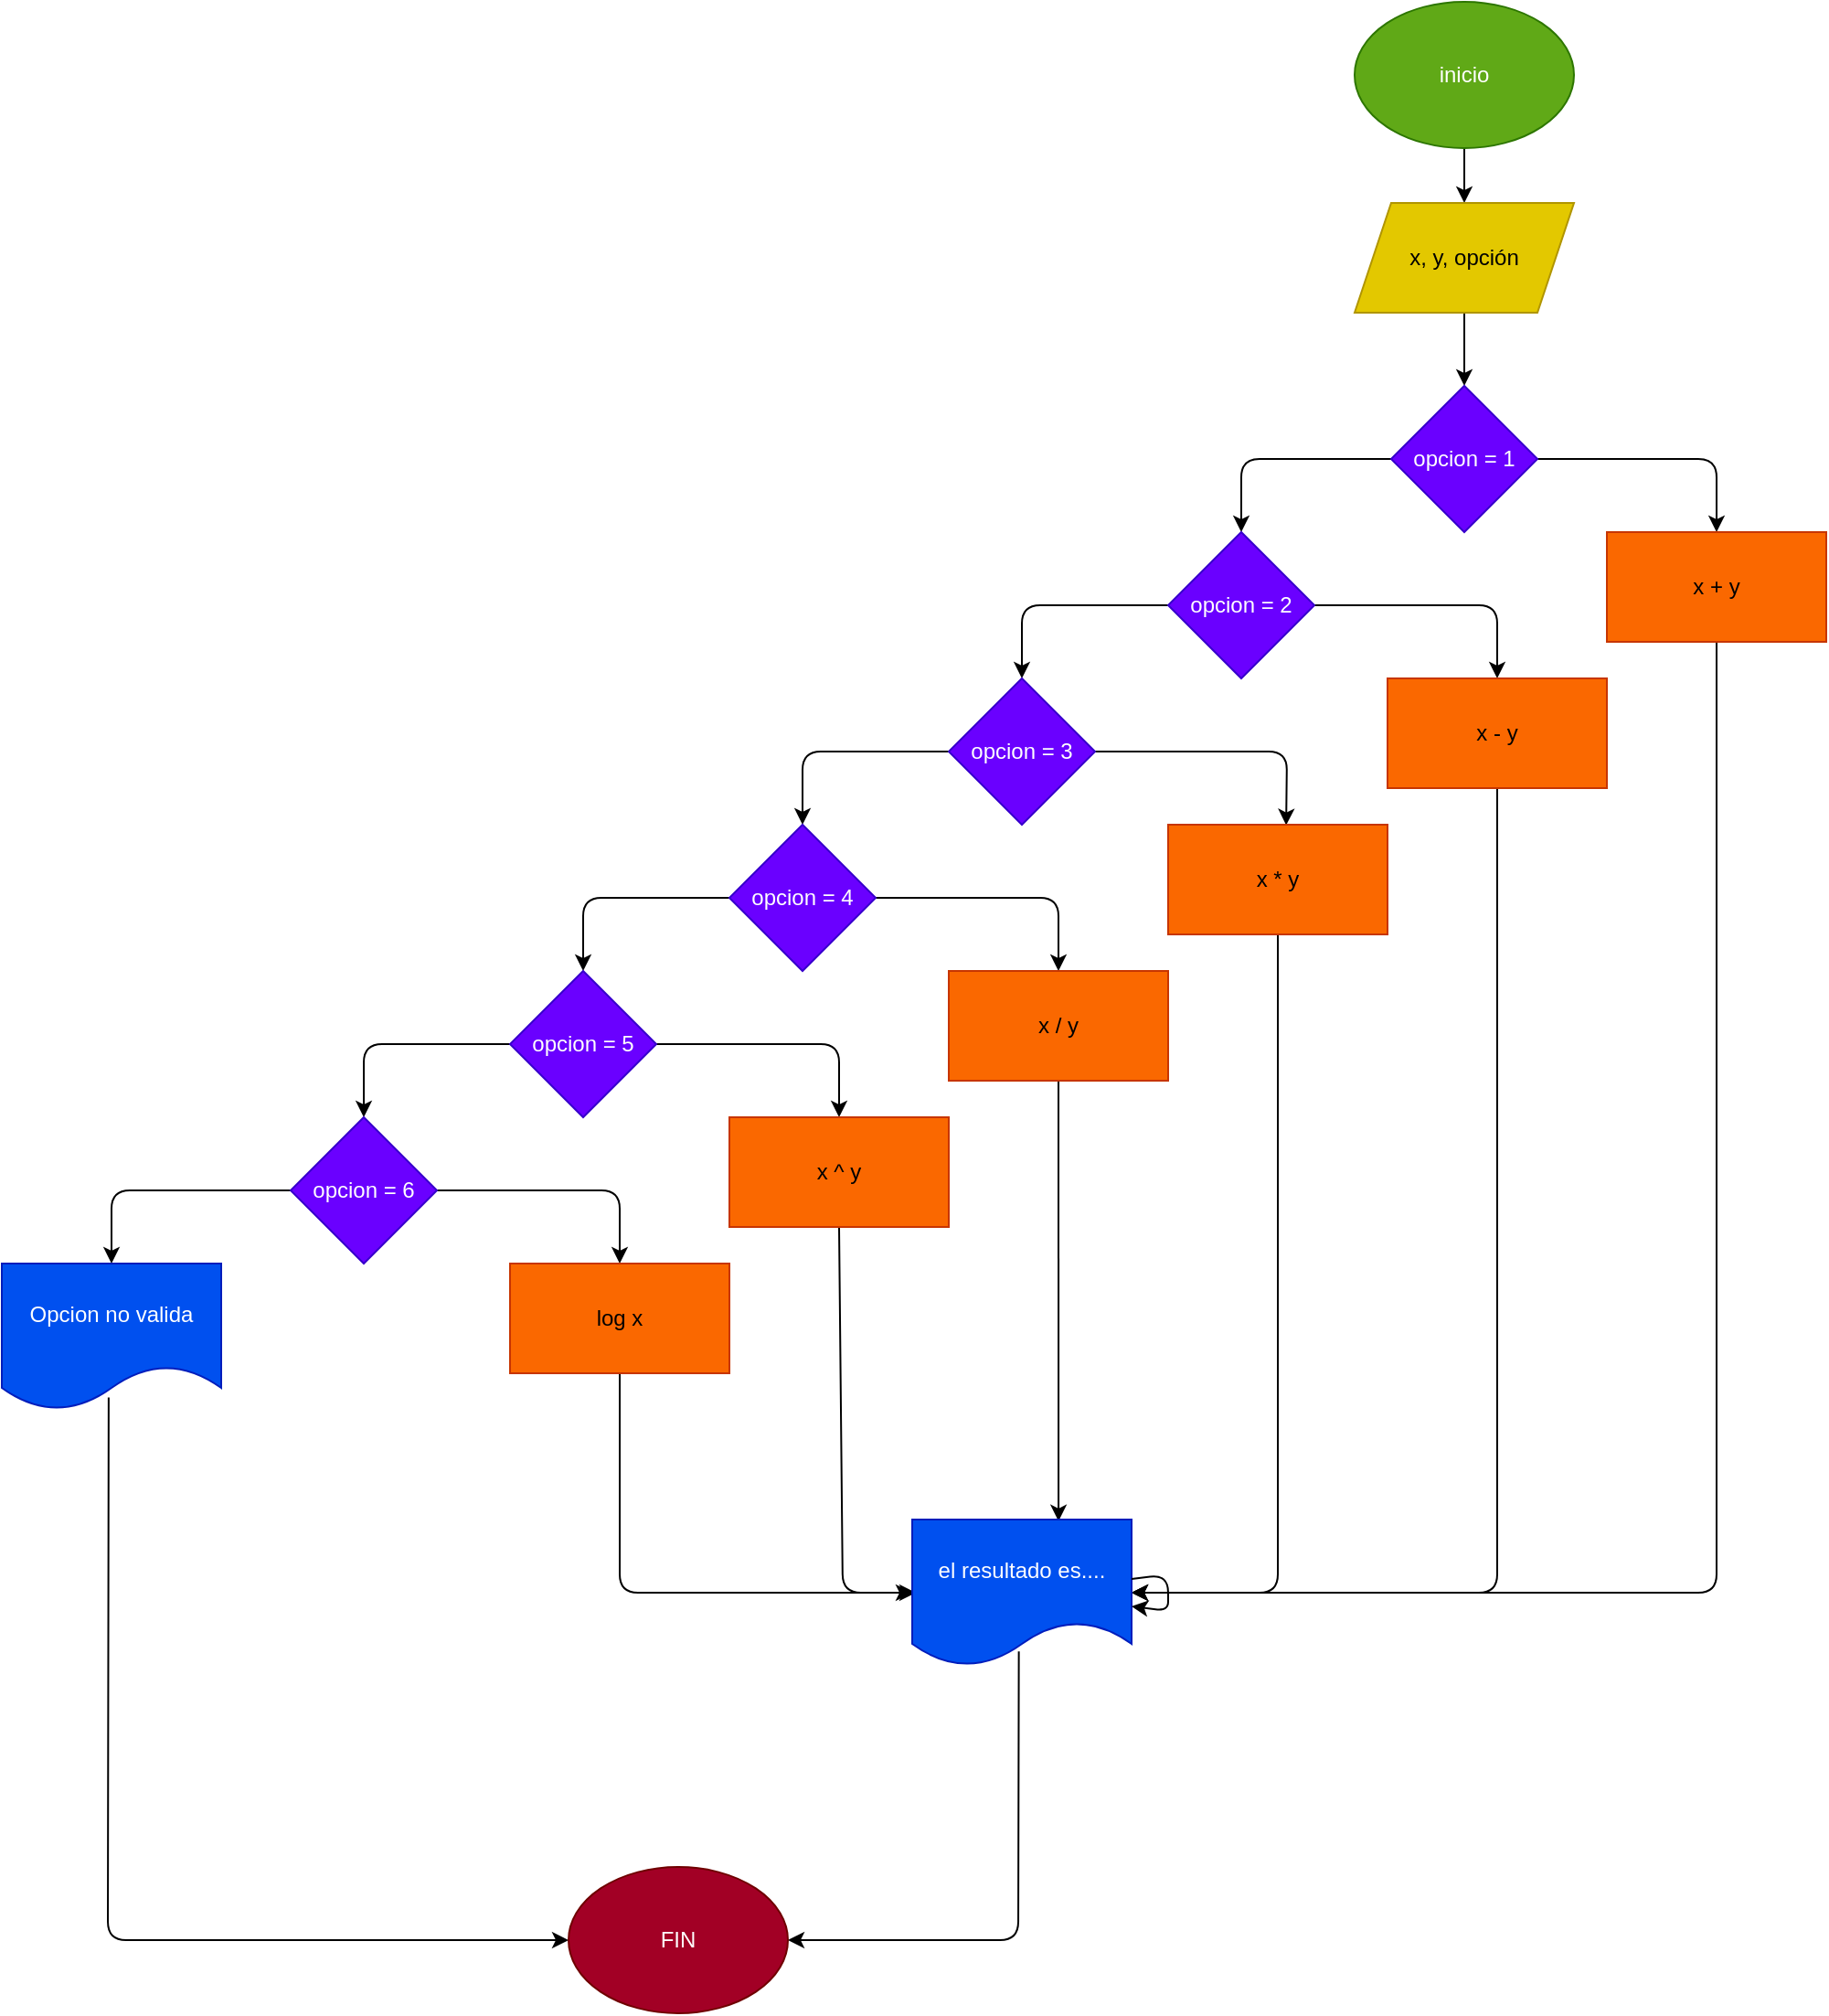 <mxfile>
    <diagram id="q3vtaKXAVhTJvZ_ANyzX" name="Page-1">
        <mxGraphModel dx="2684" dy="1169" grid="1" gridSize="10" guides="1" tooltips="1" connect="1" arrows="1" fold="1" page="1" pageScale="1" pageWidth="827" pageHeight="1169" math="0" shadow="0">
            <root>
                <mxCell id="0"/>
                <mxCell id="1" parent="0"/>
                <mxCell id="16" value="" style="edgeStyle=none;html=1;" edge="1" parent="1" source="2" target="3">
                    <mxGeometry relative="1" as="geometry"/>
                </mxCell>
                <mxCell id="2" value="inicio" style="ellipse;whiteSpace=wrap;html=1;fillColor=#60a917;fontColor=#ffffff;strokeColor=#2D7600;" vertex="1" parent="1">
                    <mxGeometry x="360" y="30" width="120" height="80" as="geometry"/>
                </mxCell>
                <mxCell id="17" value="" style="edgeStyle=none;html=1;" edge="1" parent="1" source="3" target="4">
                    <mxGeometry relative="1" as="geometry"/>
                </mxCell>
                <mxCell id="3" value="x, y, opción" style="shape=parallelogram;perimeter=parallelogramPerimeter;whiteSpace=wrap;html=1;fixedSize=1;fillColor=#e3c800;fontColor=#000000;strokeColor=#B09500;" vertex="1" parent="1">
                    <mxGeometry x="360" y="140" width="120" height="60" as="geometry"/>
                </mxCell>
                <mxCell id="18" style="edgeStyle=none;html=1;exitX=1;exitY=0.5;exitDx=0;exitDy=0;entryX=0.5;entryY=0;entryDx=0;entryDy=0;" edge="1" parent="1" source="4" target="5">
                    <mxGeometry relative="1" as="geometry">
                        <Array as="points">
                            <mxPoint x="558" y="280"/>
                        </Array>
                    </mxGeometry>
                </mxCell>
                <mxCell id="19" style="edgeStyle=none;html=1;exitX=0;exitY=0.5;exitDx=0;exitDy=0;entryX=0.5;entryY=0;entryDx=0;entryDy=0;" edge="1" parent="1" source="4" target="6">
                    <mxGeometry relative="1" as="geometry">
                        <Array as="points">
                            <mxPoint x="298" y="280"/>
                        </Array>
                    </mxGeometry>
                </mxCell>
                <mxCell id="4" value="opcion = 1" style="rhombus;whiteSpace=wrap;html=1;fillColor=#6a00ff;fontColor=#ffffff;strokeColor=#3700CC;" vertex="1" parent="1">
                    <mxGeometry x="380" y="240" width="80" height="80" as="geometry"/>
                </mxCell>
                <mxCell id="32" style="edgeStyle=none;html=1;exitX=0.5;exitY=1;exitDx=0;exitDy=0;entryX=1;entryY=0.5;entryDx=0;entryDy=0;" edge="1" parent="1" source="5" target="31">
                    <mxGeometry relative="1" as="geometry">
                        <Array as="points">
                            <mxPoint x="558" y="900"/>
                        </Array>
                    </mxGeometry>
                </mxCell>
                <mxCell id="5" value="x + y" style="rounded=0;whiteSpace=wrap;html=1;fillColor=#fa6800;fontColor=#000000;strokeColor=#C73500;" vertex="1" parent="1">
                    <mxGeometry x="498" y="320" width="120" height="60" as="geometry"/>
                </mxCell>
                <mxCell id="20" style="edgeStyle=none;html=1;exitX=1;exitY=0.5;exitDx=0;exitDy=0;entryX=0.5;entryY=0;entryDx=0;entryDy=0;" edge="1" parent="1" source="6" target="7">
                    <mxGeometry relative="1" as="geometry">
                        <Array as="points">
                            <mxPoint x="438" y="360"/>
                        </Array>
                    </mxGeometry>
                </mxCell>
                <mxCell id="21" style="edgeStyle=none;html=1;exitX=0;exitY=0.5;exitDx=0;exitDy=0;entryX=0.5;entryY=0;entryDx=0;entryDy=0;" edge="1" parent="1" source="6" target="8">
                    <mxGeometry relative="1" as="geometry">
                        <Array as="points">
                            <mxPoint x="178" y="360"/>
                        </Array>
                    </mxGeometry>
                </mxCell>
                <mxCell id="6" value="opcion = 2" style="rhombus;whiteSpace=wrap;html=1;fillColor=#6a00ff;fontColor=#ffffff;strokeColor=#3700CC;" vertex="1" parent="1">
                    <mxGeometry x="258" y="320" width="80" height="80" as="geometry"/>
                </mxCell>
                <mxCell id="33" style="edgeStyle=none;html=1;exitX=0.5;exitY=1;exitDx=0;exitDy=0;entryX=1;entryY=0.5;entryDx=0;entryDy=0;" edge="1" parent="1" source="7" target="31">
                    <mxGeometry relative="1" as="geometry">
                        <Array as="points">
                            <mxPoint x="438" y="900"/>
                        </Array>
                    </mxGeometry>
                </mxCell>
                <mxCell id="7" value="x - y" style="rounded=0;whiteSpace=wrap;html=1;fillColor=#fa6800;fontColor=#000000;strokeColor=#C73500;" vertex="1" parent="1">
                    <mxGeometry x="378" y="400" width="120" height="60" as="geometry"/>
                </mxCell>
                <mxCell id="22" style="edgeStyle=none;html=1;exitX=1;exitY=0.5;exitDx=0;exitDy=0;entryX=0.538;entryY=0.005;entryDx=0;entryDy=0;entryPerimeter=0;" edge="1" parent="1" source="8" target="9">
                    <mxGeometry relative="1" as="geometry">
                        <Array as="points">
                            <mxPoint x="323" y="440"/>
                        </Array>
                    </mxGeometry>
                </mxCell>
                <mxCell id="23" style="edgeStyle=none;html=1;exitX=0;exitY=0.5;exitDx=0;exitDy=0;entryX=0.5;entryY=0;entryDx=0;entryDy=0;" edge="1" parent="1" source="8" target="10">
                    <mxGeometry relative="1" as="geometry">
                        <Array as="points">
                            <mxPoint x="58" y="440"/>
                        </Array>
                    </mxGeometry>
                </mxCell>
                <mxCell id="8" value="opcion = 3" style="rhombus;whiteSpace=wrap;html=1;fillColor=#6a00ff;fontColor=#ffffff;strokeColor=#3700CC;" vertex="1" parent="1">
                    <mxGeometry x="138" y="400" width="80" height="80" as="geometry"/>
                </mxCell>
                <mxCell id="34" style="edgeStyle=none;html=1;exitX=0.5;exitY=1;exitDx=0;exitDy=0;entryX=1;entryY=0.5;entryDx=0;entryDy=0;" edge="1" parent="1" source="9" target="31">
                    <mxGeometry relative="1" as="geometry">
                        <Array as="points">
                            <mxPoint x="318" y="900"/>
                        </Array>
                    </mxGeometry>
                </mxCell>
                <mxCell id="9" value="x * y" style="rounded=0;whiteSpace=wrap;html=1;fillColor=#fa6800;fontColor=#000000;strokeColor=#C73500;" vertex="1" parent="1">
                    <mxGeometry x="258" y="480" width="120" height="60" as="geometry"/>
                </mxCell>
                <mxCell id="24" style="edgeStyle=none;html=1;exitX=1;exitY=0.5;exitDx=0;exitDy=0;entryX=0.5;entryY=0;entryDx=0;entryDy=0;" edge="1" parent="1" source="10" target="11">
                    <mxGeometry relative="1" as="geometry">
                        <Array as="points">
                            <mxPoint x="198" y="520"/>
                        </Array>
                    </mxGeometry>
                </mxCell>
                <mxCell id="25" style="edgeStyle=none;html=1;exitX=0;exitY=0.5;exitDx=0;exitDy=0;entryX=0.5;entryY=0;entryDx=0;entryDy=0;" edge="1" parent="1" source="10" target="12">
                    <mxGeometry relative="1" as="geometry">
                        <Array as="points">
                            <mxPoint x="-62" y="520"/>
                        </Array>
                    </mxGeometry>
                </mxCell>
                <mxCell id="10" value="opcion = 4" style="rhombus;whiteSpace=wrap;html=1;fillColor=#6a00ff;fontColor=#ffffff;strokeColor=#3700CC;" vertex="1" parent="1">
                    <mxGeometry x="18" y="480" width="80" height="80" as="geometry"/>
                </mxCell>
                <mxCell id="35" style="edgeStyle=none;html=1;exitX=0.5;exitY=1;exitDx=0;exitDy=0;entryX=0.667;entryY=0.011;entryDx=0;entryDy=0;entryPerimeter=0;" edge="1" parent="1" source="11" target="31">
                    <mxGeometry relative="1" as="geometry"/>
                </mxCell>
                <mxCell id="11" value="x / y" style="rounded=0;whiteSpace=wrap;html=1;fillColor=#fa6800;fontColor=#000000;strokeColor=#C73500;" vertex="1" parent="1">
                    <mxGeometry x="138" y="560" width="120" height="60" as="geometry"/>
                </mxCell>
                <mxCell id="26" style="edgeStyle=none;html=1;exitX=1;exitY=0.5;exitDx=0;exitDy=0;entryX=0.5;entryY=0;entryDx=0;entryDy=0;" edge="1" parent="1" source="12" target="13">
                    <mxGeometry relative="1" as="geometry">
                        <Array as="points">
                            <mxPoint x="78" y="600"/>
                        </Array>
                    </mxGeometry>
                </mxCell>
                <mxCell id="27" style="edgeStyle=none;html=1;exitX=0;exitY=0.5;exitDx=0;exitDy=0;entryX=0.5;entryY=0;entryDx=0;entryDy=0;" edge="1" parent="1" source="12" target="14">
                    <mxGeometry relative="1" as="geometry">
                        <Array as="points">
                            <mxPoint x="-182" y="600"/>
                        </Array>
                    </mxGeometry>
                </mxCell>
                <mxCell id="12" value="opcion = 5" style="rhombus;whiteSpace=wrap;html=1;fillColor=#6a00ff;fontColor=#ffffff;strokeColor=#3700CC;" vertex="1" parent="1">
                    <mxGeometry x="-102" y="560" width="80" height="80" as="geometry"/>
                </mxCell>
                <mxCell id="36" style="edgeStyle=none;html=1;exitX=0.5;exitY=1;exitDx=0;exitDy=0;" edge="1" parent="1" source="13">
                    <mxGeometry relative="1" as="geometry">
                        <mxPoint x="120" y="900" as="targetPoint"/>
                        <Array as="points">
                            <mxPoint x="80" y="900"/>
                        </Array>
                    </mxGeometry>
                </mxCell>
                <mxCell id="13" value="x ^ y" style="rounded=0;whiteSpace=wrap;html=1;fillColor=#fa6800;fontColor=#000000;strokeColor=#C73500;" vertex="1" parent="1">
                    <mxGeometry x="18" y="640" width="120" height="60" as="geometry"/>
                </mxCell>
                <mxCell id="28" style="edgeStyle=none;html=1;exitX=1;exitY=0.5;exitDx=0;exitDy=0;entryX=0.5;entryY=0;entryDx=0;entryDy=0;" edge="1" parent="1" source="14" target="15">
                    <mxGeometry relative="1" as="geometry">
                        <Array as="points">
                            <mxPoint x="-42" y="680"/>
                        </Array>
                    </mxGeometry>
                </mxCell>
                <mxCell id="30" style="edgeStyle=none;html=1;exitX=0;exitY=0.5;exitDx=0;exitDy=0;entryX=0.5;entryY=0;entryDx=0;entryDy=0;" edge="1" parent="1" source="14" target="29">
                    <mxGeometry relative="1" as="geometry">
                        <Array as="points">
                            <mxPoint x="-320" y="680"/>
                        </Array>
                    </mxGeometry>
                </mxCell>
                <mxCell id="14" value="opcion = 6" style="rhombus;whiteSpace=wrap;html=1;fillColor=#6a00ff;fontColor=#ffffff;strokeColor=#3700CC;" vertex="1" parent="1">
                    <mxGeometry x="-222" y="640" width="80" height="80" as="geometry"/>
                </mxCell>
                <mxCell id="37" style="edgeStyle=none;html=1;exitX=0.5;exitY=1;exitDx=0;exitDy=0;entryX=0;entryY=0.5;entryDx=0;entryDy=0;" edge="1" parent="1" source="15" target="31">
                    <mxGeometry relative="1" as="geometry">
                        <mxPoint x="110" y="910" as="targetPoint"/>
                        <Array as="points">
                            <mxPoint x="-42" y="900"/>
                            <mxPoint x="110" y="900"/>
                        </Array>
                    </mxGeometry>
                </mxCell>
                <mxCell id="15" value="log x" style="rounded=0;whiteSpace=wrap;html=1;fillColor=#fa6800;fontColor=#000000;strokeColor=#C73500;" vertex="1" parent="1">
                    <mxGeometry x="-102" y="720" width="120" height="60" as="geometry"/>
                </mxCell>
                <mxCell id="41" style="edgeStyle=none;html=1;exitX=0.487;exitY=0.915;exitDx=0;exitDy=0;entryX=0;entryY=0.5;entryDx=0;entryDy=0;exitPerimeter=0;" edge="1" parent="1" source="29" target="39">
                    <mxGeometry relative="1" as="geometry">
                        <Array as="points">
                            <mxPoint x="-322" y="1090"/>
                        </Array>
                    </mxGeometry>
                </mxCell>
                <mxCell id="29" value="Opcion no valida" style="shape=document;whiteSpace=wrap;html=1;boundedLbl=1;fillColor=#0050ef;fontColor=#ffffff;strokeColor=#001DBC;" vertex="1" parent="1">
                    <mxGeometry x="-380" y="720" width="120" height="80" as="geometry"/>
                </mxCell>
                <mxCell id="40" style="edgeStyle=none;html=1;exitX=0.486;exitY=0.902;exitDx=0;exitDy=0;entryX=1;entryY=0.5;entryDx=0;entryDy=0;exitPerimeter=0;" edge="1" parent="1" source="31" target="39">
                    <mxGeometry relative="1" as="geometry">
                        <Array as="points">
                            <mxPoint x="176" y="1090"/>
                        </Array>
                    </mxGeometry>
                </mxCell>
                <mxCell id="31" value="el resultado es...." style="shape=document;whiteSpace=wrap;html=1;boundedLbl=1;fillColor=#0050ef;fontColor=#ffffff;strokeColor=#001DBC;" vertex="1" parent="1">
                    <mxGeometry x="118" y="860" width="120" height="80" as="geometry"/>
                </mxCell>
                <mxCell id="38" style="edgeStyle=none;html=1;" edge="1" parent="1" source="31" target="31">
                    <mxGeometry relative="1" as="geometry"/>
                </mxCell>
                <mxCell id="39" value="FIN" style="ellipse;whiteSpace=wrap;html=1;fillColor=#a20025;fontColor=#ffffff;strokeColor=#6F0000;" vertex="1" parent="1">
                    <mxGeometry x="-70" y="1050" width="120" height="80" as="geometry"/>
                </mxCell>
            </root>
        </mxGraphModel>
    </diagram>
</mxfile>